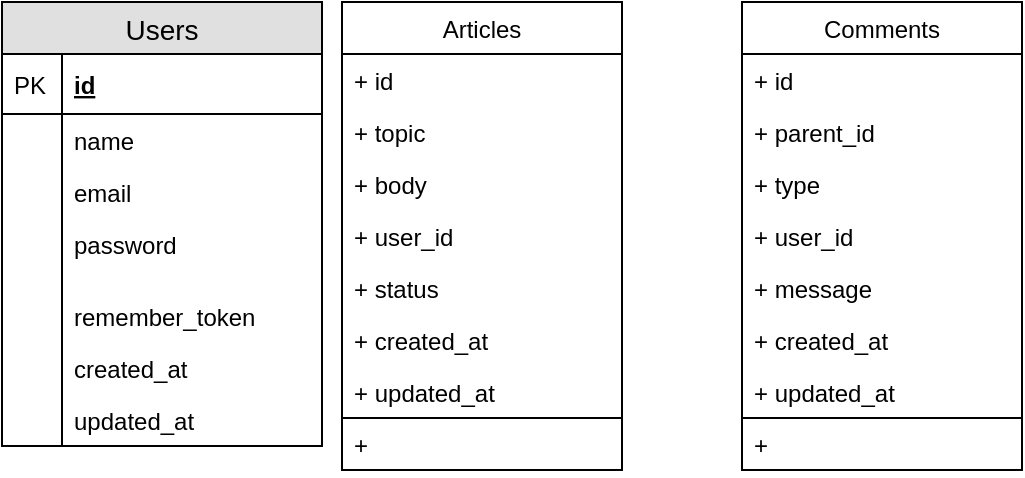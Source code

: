 <mxfile pages="1" version="11.2.8" type="device"><diagram id="Mjf-QHHSBzy2yQbY7D6N" name="Page-1"><mxGraphModel dx="1422" dy="763" grid="1" gridSize="10" guides="1" tooltips="1" connect="1" arrows="1" fold="1" page="1" pageScale="1" pageWidth="827" pageHeight="1169" math="0" shadow="0"><root><mxCell id="0"/><mxCell id="1" parent="0"/><mxCell id="338An5hX-NYrbMOMI6Iw-5" value="Articles" style="swimlane;fontStyle=0;childLayout=stackLayout;horizontal=1;startSize=26;fillColor=none;horizontalStack=0;resizeParent=1;resizeParentMax=0;resizeLast=0;collapsible=1;marginBottom=0;" parent="1" vertex="1"><mxGeometry x="200" y="20" width="140" height="234" as="geometry"/></mxCell><mxCell id="338An5hX-NYrbMOMI6Iw-6" value="+ id" style="text;strokeColor=none;fillColor=none;align=left;verticalAlign=top;spacingLeft=4;spacingRight=4;overflow=hidden;rotatable=0;points=[[0,0.5],[1,0.5]];portConstraint=eastwest;" parent="338An5hX-NYrbMOMI6Iw-5" vertex="1"><mxGeometry y="26" width="140" height="26" as="geometry"/></mxCell><mxCell id="338An5hX-NYrbMOMI6Iw-7" value="+ topic" style="text;strokeColor=none;fillColor=none;align=left;verticalAlign=top;spacingLeft=4;spacingRight=4;overflow=hidden;rotatable=0;points=[[0,0.5],[1,0.5]];portConstraint=eastwest;" parent="338An5hX-NYrbMOMI6Iw-5" vertex="1"><mxGeometry y="52" width="140" height="26" as="geometry"/></mxCell><mxCell id="338An5hX-NYrbMOMI6Iw-8" value="+ body" style="text;strokeColor=none;fillColor=none;align=left;verticalAlign=top;spacingLeft=4;spacingRight=4;overflow=hidden;rotatable=0;points=[[0,0.5],[1,0.5]];portConstraint=eastwest;" parent="338An5hX-NYrbMOMI6Iw-5" vertex="1"><mxGeometry y="78" width="140" height="26" as="geometry"/></mxCell><mxCell id="338An5hX-NYrbMOMI6Iw-18" value="+ user_id" style="text;strokeColor=none;fillColor=none;align=left;verticalAlign=top;spacingLeft=4;spacingRight=4;overflow=hidden;rotatable=0;points=[[0,0.5],[1,0.5]];portConstraint=eastwest;" parent="338An5hX-NYrbMOMI6Iw-5" vertex="1"><mxGeometry y="104" width="140" height="26" as="geometry"/></mxCell><mxCell id="338An5hX-NYrbMOMI6Iw-19" value="+ status" style="text;strokeColor=none;fillColor=none;align=left;verticalAlign=top;spacingLeft=4;spacingRight=4;overflow=hidden;rotatable=0;points=[[0,0.5],[1,0.5]];portConstraint=eastwest;" parent="338An5hX-NYrbMOMI6Iw-5" vertex="1"><mxGeometry y="130" width="140" height="26" as="geometry"/></mxCell><mxCell id="338An5hX-NYrbMOMI6Iw-20" value="+ created_at" style="text;strokeColor=none;fillColor=none;align=left;verticalAlign=top;spacingLeft=4;spacingRight=4;overflow=hidden;rotatable=0;points=[[0,0.5],[1,0.5]];portConstraint=eastwest;" parent="338An5hX-NYrbMOMI6Iw-5" vertex="1"><mxGeometry y="156" width="140" height="26" as="geometry"/></mxCell><mxCell id="338An5hX-NYrbMOMI6Iw-21" value="+ updated_at" style="text;strokeColor=none;fillColor=none;align=left;verticalAlign=top;spacingLeft=4;spacingRight=4;overflow=hidden;rotatable=0;points=[[0,0.5],[1,0.5]];portConstraint=eastwest;" parent="338An5hX-NYrbMOMI6Iw-5" vertex="1"><mxGeometry y="182" width="140" height="26" as="geometry"/></mxCell><mxCell id="338An5hX-NYrbMOMI6Iw-22" value="+" style="text;strokeColor=#000000;fillColor=none;align=left;verticalAlign=top;spacingLeft=4;spacingRight=4;overflow=hidden;rotatable=0;points=[[0,0.5],[1,0.5]];portConstraint=eastwest;" parent="338An5hX-NYrbMOMI6Iw-5" vertex="1"><mxGeometry y="208" width="140" height="26" as="geometry"/></mxCell><mxCell id="338An5hX-NYrbMOMI6Iw-9" value="Comments" style="swimlane;fontStyle=0;childLayout=stackLayout;horizontal=1;startSize=26;fillColor=none;horizontalStack=0;resizeParent=1;resizeParentMax=0;resizeLast=0;collapsible=1;marginBottom=0;" parent="1" vertex="1"><mxGeometry x="400" y="20" width="140" height="234" as="geometry"/></mxCell><mxCell id="338An5hX-NYrbMOMI6Iw-10" value="+ id" style="text;strokeColor=none;fillColor=none;align=left;verticalAlign=top;spacingLeft=4;spacingRight=4;overflow=hidden;rotatable=0;points=[[0,0.5],[1,0.5]];portConstraint=eastwest;" parent="338An5hX-NYrbMOMI6Iw-9" vertex="1"><mxGeometry y="26" width="140" height="26" as="geometry"/></mxCell><mxCell id="338An5hX-NYrbMOMI6Iw-11" value="+ parent_id" style="text;strokeColor=none;fillColor=none;align=left;verticalAlign=top;spacingLeft=4;spacingRight=4;overflow=hidden;rotatable=0;points=[[0,0.5],[1,0.5]];portConstraint=eastwest;" parent="338An5hX-NYrbMOMI6Iw-9" vertex="1"><mxGeometry y="52" width="140" height="26" as="geometry"/></mxCell><mxCell id="338An5hX-NYrbMOMI6Iw-12" value="+ type" style="text;strokeColor=none;fillColor=none;align=left;verticalAlign=top;spacingLeft=4;spacingRight=4;overflow=hidden;rotatable=0;points=[[0,0.5],[1,0.5]];portConstraint=eastwest;" parent="338An5hX-NYrbMOMI6Iw-9" vertex="1"><mxGeometry y="78" width="140" height="26" as="geometry"/></mxCell><mxCell id="338An5hX-NYrbMOMI6Iw-23" value="+ user_id" style="text;strokeColor=none;fillColor=none;align=left;verticalAlign=top;spacingLeft=4;spacingRight=4;overflow=hidden;rotatable=0;points=[[0,0.5],[1,0.5]];portConstraint=eastwest;" parent="338An5hX-NYrbMOMI6Iw-9" vertex="1"><mxGeometry y="104" width="140" height="26" as="geometry"/></mxCell><mxCell id="338An5hX-NYrbMOMI6Iw-24" value="+ message" style="text;strokeColor=none;fillColor=none;align=left;verticalAlign=top;spacingLeft=4;spacingRight=4;overflow=hidden;rotatable=0;points=[[0,0.5],[1,0.5]];portConstraint=eastwest;" parent="338An5hX-NYrbMOMI6Iw-9" vertex="1"><mxGeometry y="130" width="140" height="26" as="geometry"/></mxCell><mxCell id="338An5hX-NYrbMOMI6Iw-25" value="+ created_at" style="text;strokeColor=none;fillColor=none;align=left;verticalAlign=top;spacingLeft=4;spacingRight=4;overflow=hidden;rotatable=0;points=[[0,0.5],[1,0.5]];portConstraint=eastwest;" parent="338An5hX-NYrbMOMI6Iw-9" vertex="1"><mxGeometry y="156" width="140" height="26" as="geometry"/></mxCell><mxCell id="338An5hX-NYrbMOMI6Iw-30" value="+ updated_at" style="text;strokeColor=none;fillColor=none;align=left;verticalAlign=top;spacingLeft=4;spacingRight=4;overflow=hidden;rotatable=0;points=[[0,0.5],[1,0.5]];portConstraint=eastwest;" parent="338An5hX-NYrbMOMI6Iw-9" vertex="1"><mxGeometry y="182" width="140" height="26" as="geometry"/></mxCell><mxCell id="338An5hX-NYrbMOMI6Iw-29" value="+" style="text;strokeColor=#000000;fillColor=none;align=left;verticalAlign=top;spacingLeft=4;spacingRight=4;overflow=hidden;rotatable=0;points=[[0,0.5],[1,0.5]];portConstraint=eastwest;" parent="338An5hX-NYrbMOMI6Iw-9" vertex="1"><mxGeometry y="208" width="140" height="26" as="geometry"/></mxCell><mxCell id="MEmoQbIu5Q7Cqf45wGcA-23" value="Users" style="swimlane;fontStyle=0;childLayout=stackLayout;horizontal=1;startSize=26;fillColor=#e0e0e0;horizontalStack=0;resizeParent=1;resizeParentMax=0;resizeLast=0;collapsible=1;marginBottom=0;swimlaneFillColor=#ffffff;align=center;fontSize=14;strokeColor=#000000;" vertex="1" parent="1"><mxGeometry x="30" y="20" width="160" height="222" as="geometry"/></mxCell><mxCell id="MEmoQbIu5Q7Cqf45wGcA-24" value="id" style="shape=partialRectangle;top=0;left=0;right=0;bottom=1;align=left;verticalAlign=middle;fillColor=none;spacingLeft=34;spacingRight=4;overflow=hidden;rotatable=0;points=[[0,0.5],[1,0.5]];portConstraint=eastwest;dropTarget=0;fontStyle=5;fontSize=12;" vertex="1" parent="MEmoQbIu5Q7Cqf45wGcA-23"><mxGeometry y="26" width="160" height="30" as="geometry"/></mxCell><mxCell id="MEmoQbIu5Q7Cqf45wGcA-25" value="PK" style="shape=partialRectangle;top=0;left=0;bottom=0;fillColor=none;align=left;verticalAlign=middle;spacingLeft=4;spacingRight=4;overflow=hidden;rotatable=0;points=[];portConstraint=eastwest;part=1;fontSize=12;" vertex="1" connectable="0" parent="MEmoQbIu5Q7Cqf45wGcA-24"><mxGeometry width="30" height="30" as="geometry"/></mxCell><mxCell id="MEmoQbIu5Q7Cqf45wGcA-26" value="name" style="shape=partialRectangle;top=0;left=0;right=0;bottom=0;align=left;verticalAlign=top;fillColor=none;spacingLeft=34;spacingRight=4;overflow=hidden;rotatable=0;points=[[0,0.5],[1,0.5]];portConstraint=eastwest;dropTarget=0;fontSize=12;" vertex="1" parent="MEmoQbIu5Q7Cqf45wGcA-23"><mxGeometry y="56" width="160" height="26" as="geometry"/></mxCell><mxCell id="MEmoQbIu5Q7Cqf45wGcA-27" value="" style="shape=partialRectangle;top=0;left=0;bottom=0;fillColor=none;align=left;verticalAlign=top;spacingLeft=4;spacingRight=4;overflow=hidden;rotatable=0;points=[];portConstraint=eastwest;part=1;fontSize=12;" vertex="1" connectable="0" parent="MEmoQbIu5Q7Cqf45wGcA-26"><mxGeometry width="30" height="26" as="geometry"/></mxCell><mxCell id="MEmoQbIu5Q7Cqf45wGcA-28" value="email" style="shape=partialRectangle;top=0;left=0;right=0;bottom=0;align=left;verticalAlign=top;fillColor=none;spacingLeft=34;spacingRight=4;overflow=hidden;rotatable=0;points=[[0,0.5],[1,0.5]];portConstraint=eastwest;dropTarget=0;fontSize=12;" vertex="1" parent="MEmoQbIu5Q7Cqf45wGcA-23"><mxGeometry y="82" width="160" height="26" as="geometry"/></mxCell><mxCell id="MEmoQbIu5Q7Cqf45wGcA-29" value="" style="shape=partialRectangle;top=0;left=0;bottom=0;fillColor=none;align=left;verticalAlign=top;spacingLeft=4;spacingRight=4;overflow=hidden;rotatable=0;points=[];portConstraint=eastwest;part=1;fontSize=12;" vertex="1" connectable="0" parent="MEmoQbIu5Q7Cqf45wGcA-28"><mxGeometry width="30" height="26" as="geometry"/></mxCell><mxCell id="MEmoQbIu5Q7Cqf45wGcA-30" value="password" style="shape=partialRectangle;top=0;left=0;right=0;bottom=0;align=left;verticalAlign=top;fillColor=none;spacingLeft=34;spacingRight=4;overflow=hidden;rotatable=0;points=[[0,0.5],[1,0.5]];portConstraint=eastwest;dropTarget=0;fontSize=12;" vertex="1" parent="MEmoQbIu5Q7Cqf45wGcA-23"><mxGeometry y="108" width="160" height="26" as="geometry"/></mxCell><mxCell id="MEmoQbIu5Q7Cqf45wGcA-31" value="" style="shape=partialRectangle;top=0;left=0;bottom=0;fillColor=none;align=left;verticalAlign=top;spacingLeft=4;spacingRight=4;overflow=hidden;rotatable=0;points=[];portConstraint=eastwest;part=1;fontSize=12;" vertex="1" connectable="0" parent="MEmoQbIu5Q7Cqf45wGcA-30"><mxGeometry width="30" height="26" as="geometry"/></mxCell><mxCell id="MEmoQbIu5Q7Cqf45wGcA-32" value="" style="shape=partialRectangle;top=0;left=0;right=0;bottom=0;align=left;verticalAlign=top;fillColor=none;spacingLeft=34;spacingRight=4;overflow=hidden;rotatable=0;points=[[0,0.5],[1,0.5]];portConstraint=eastwest;dropTarget=0;fontSize=12;" vertex="1" parent="MEmoQbIu5Q7Cqf45wGcA-23"><mxGeometry y="134" width="160" height="10" as="geometry"/></mxCell><mxCell id="MEmoQbIu5Q7Cqf45wGcA-33" value="" style="shape=partialRectangle;top=0;left=0;bottom=0;fillColor=none;align=left;verticalAlign=top;spacingLeft=4;spacingRight=4;overflow=hidden;rotatable=0;points=[];portConstraint=eastwest;part=1;fontSize=12;" vertex="1" connectable="0" parent="MEmoQbIu5Q7Cqf45wGcA-32"><mxGeometry width="30" height="10" as="geometry"/></mxCell><mxCell id="MEmoQbIu5Q7Cqf45wGcA-34" value="remember_token" style="shape=partialRectangle;top=0;left=0;right=0;bottom=0;align=left;verticalAlign=top;fillColor=none;spacingLeft=34;spacingRight=4;overflow=hidden;rotatable=0;points=[[0,0.5],[1,0.5]];portConstraint=eastwest;dropTarget=0;fontSize=12;" vertex="1" parent="MEmoQbIu5Q7Cqf45wGcA-23"><mxGeometry y="144" width="160" height="26" as="geometry"/></mxCell><mxCell id="MEmoQbIu5Q7Cqf45wGcA-35" value="" style="shape=partialRectangle;top=0;left=0;bottom=0;fillColor=none;align=left;verticalAlign=top;spacingLeft=4;spacingRight=4;overflow=hidden;rotatable=0;points=[];portConstraint=eastwest;part=1;fontSize=12;" vertex="1" connectable="0" parent="MEmoQbIu5Q7Cqf45wGcA-34"><mxGeometry width="30" height="26" as="geometry"/></mxCell><mxCell id="MEmoQbIu5Q7Cqf45wGcA-36" value="created_at" style="shape=partialRectangle;top=0;left=0;right=0;bottom=0;align=left;verticalAlign=top;fillColor=none;spacingLeft=34;spacingRight=4;overflow=hidden;rotatable=0;points=[[0,0.5],[1,0.5]];portConstraint=eastwest;dropTarget=0;fontSize=12;" vertex="1" parent="MEmoQbIu5Q7Cqf45wGcA-23"><mxGeometry y="170" width="160" height="26" as="geometry"/></mxCell><mxCell id="MEmoQbIu5Q7Cqf45wGcA-37" value="" style="shape=partialRectangle;top=0;left=0;bottom=0;fillColor=none;align=left;verticalAlign=top;spacingLeft=4;spacingRight=4;overflow=hidden;rotatable=0;points=[];portConstraint=eastwest;part=1;fontSize=12;" vertex="1" connectable="0" parent="MEmoQbIu5Q7Cqf45wGcA-36"><mxGeometry width="30" height="26" as="geometry"/></mxCell><mxCell id="MEmoQbIu5Q7Cqf45wGcA-38" value="updated_at" style="shape=partialRectangle;top=0;left=0;right=0;bottom=0;align=left;verticalAlign=top;fillColor=none;spacingLeft=34;spacingRight=4;overflow=hidden;rotatable=0;points=[[0,0.5],[1,0.5]];portConstraint=eastwest;dropTarget=0;fontSize=12;" vertex="1" parent="MEmoQbIu5Q7Cqf45wGcA-23"><mxGeometry y="196" width="160" height="26" as="geometry"/></mxCell><mxCell id="MEmoQbIu5Q7Cqf45wGcA-39" value="" style="shape=partialRectangle;top=0;left=0;bottom=0;fillColor=none;align=left;verticalAlign=top;spacingLeft=4;spacingRight=4;overflow=hidden;rotatable=0;points=[];portConstraint=eastwest;part=1;fontSize=12;" vertex="1" connectable="0" parent="MEmoQbIu5Q7Cqf45wGcA-38"><mxGeometry width="30" height="26" as="geometry"/></mxCell></root></mxGraphModel></diagram></mxfile>